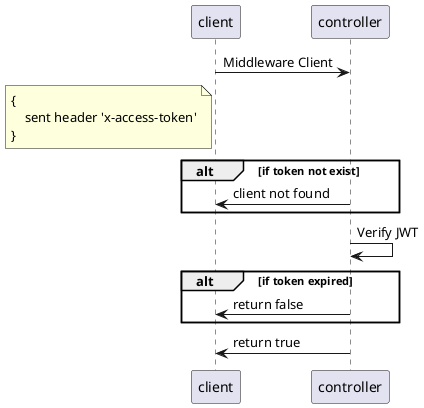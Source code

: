 @startuml
client -> controller: Middleware Client
note left of client 
{
    sent header 'x-access-token'
}
end note
alt if token not exist
    controller->client: client not found
end
controller->controller: Verify JWT
alt if token expired
    controller->client: return false
end
controller->client: return true
@enduml